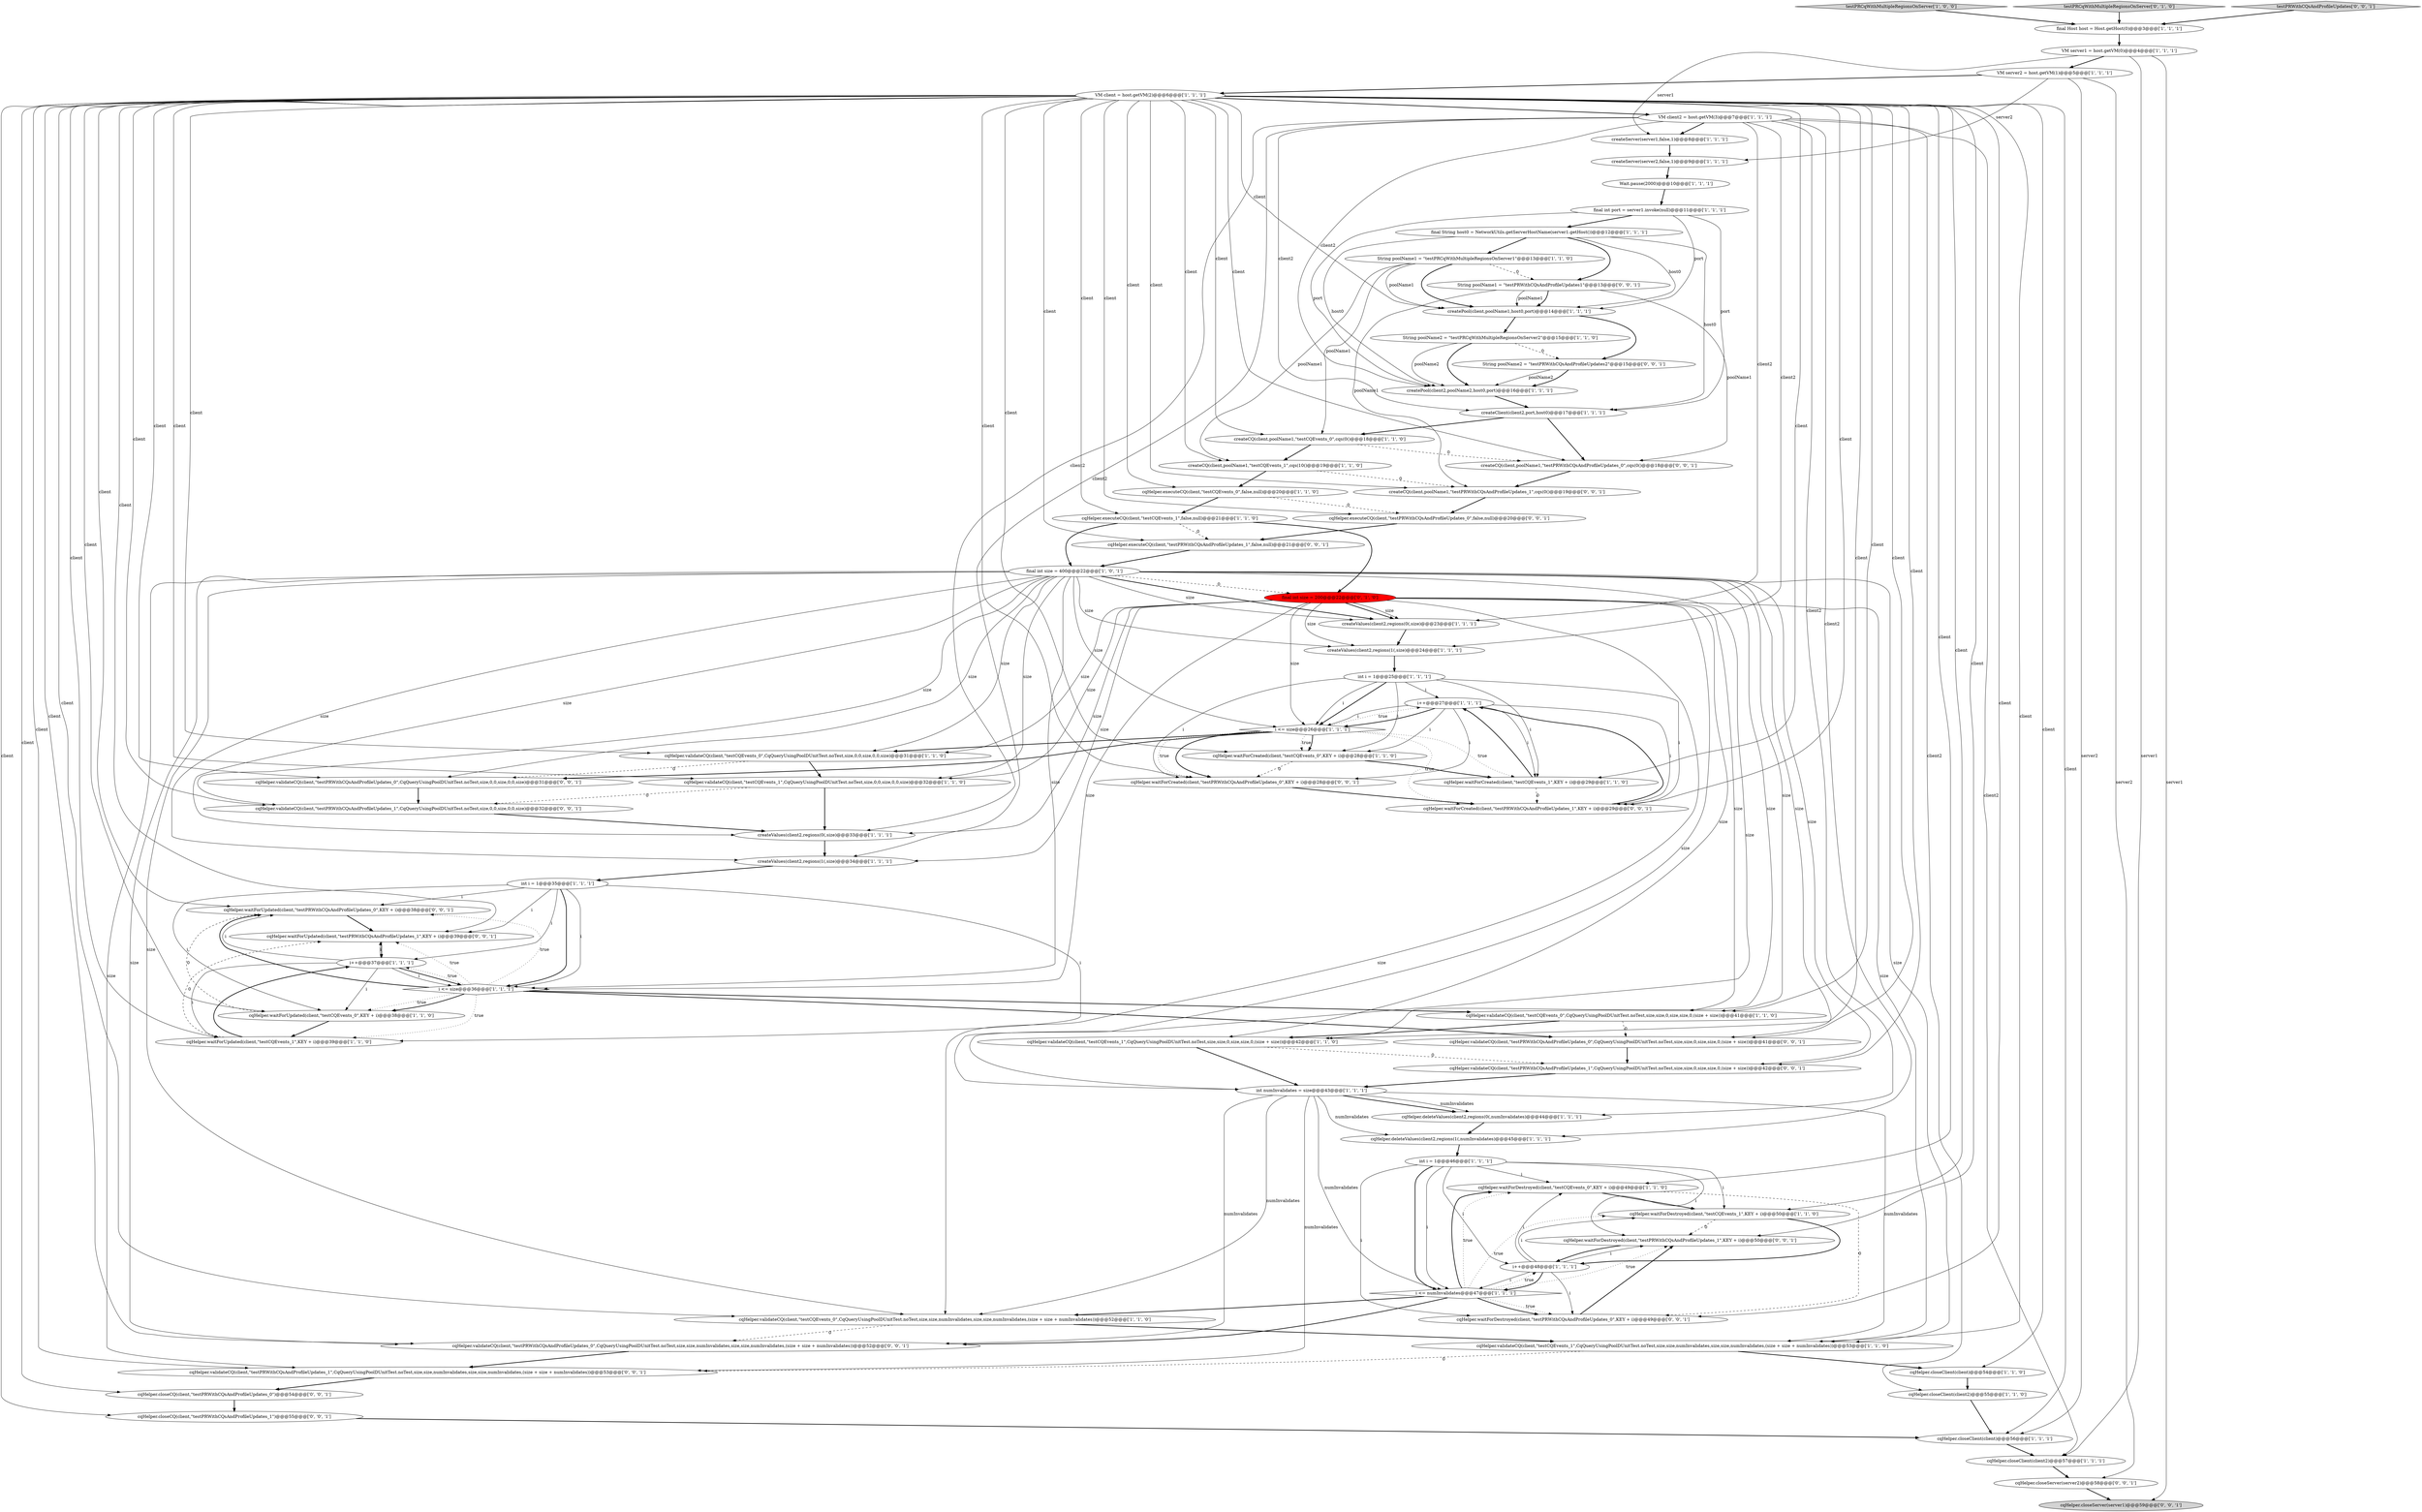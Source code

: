 digraph {
20 [style = filled, label = "cqHelper.executeCQ(client,\"testCQEvents_1\",false,null)@@@21@@@['1', '1', '0']", fillcolor = white, shape = ellipse image = "AAA0AAABBB1BBB"];
49 [style = filled, label = "cqHelper.waitForDestroyed(client,\"testCQEvents_0\",KEY + i)@@@49@@@['1', '1', '0']", fillcolor = white, shape = ellipse image = "AAA0AAABBB1BBB"];
56 [style = filled, label = "String poolName1 = \"testPRWithCQsAndProfileUpdates1\"@@@13@@@['0', '0', '1']", fillcolor = white, shape = ellipse image = "AAA0AAABBB3BBB"];
31 [style = filled, label = "cqHelper.deleteValues(client2,regions(0(,numInvalidates)@@@44@@@['1', '1', '1']", fillcolor = white, shape = ellipse image = "AAA0AAABBB1BBB"];
72 [style = filled, label = "createCQ(client,poolName1,\"testPRWithCQsAndProfileUpdates_1\",cqs(0()@@@19@@@['0', '0', '1']", fillcolor = white, shape = ellipse image = "AAA0AAABBB3BBB"];
10 [style = filled, label = "String poolName2 = \"testPRCqWithMultipleRegionsOnServer2\"@@@15@@@['1', '1', '0']", fillcolor = white, shape = ellipse image = "AAA0AAABBB1BBB"];
1 [style = filled, label = "createValues(client2,regions(1(,size)@@@24@@@['1', '1', '1']", fillcolor = white, shape = ellipse image = "AAA0AAABBB1BBB"];
2 [style = filled, label = "cqHelper.waitForDestroyed(client,\"testCQEvents_1\",KEY + i)@@@50@@@['1', '1', '0']", fillcolor = white, shape = ellipse image = "AAA0AAABBB1BBB"];
23 [style = filled, label = "i <= numInvalidates@@@47@@@['1', '1', '1']", fillcolor = white, shape = diamond image = "AAA0AAABBB1BBB"];
24 [style = filled, label = "createValues(client2,regions(0(,size)@@@23@@@['1', '1', '1']", fillcolor = white, shape = ellipse image = "AAA0AAABBB1BBB"];
34 [style = filled, label = "cqHelper.deleteValues(client2,regions(1(,numInvalidates)@@@45@@@['1', '1', '1']", fillcolor = white, shape = ellipse image = "AAA0AAABBB1BBB"];
15 [style = filled, label = "createPool(client2,poolName2,host0,port)@@@16@@@['1', '1', '1']", fillcolor = white, shape = ellipse image = "AAA0AAABBB1BBB"];
36 [style = filled, label = "VM server1 = host.getVM(0)@@@4@@@['1', '1', '1']", fillcolor = white, shape = ellipse image = "AAA0AAABBB1BBB"];
38 [style = filled, label = "cqHelper.validateCQ(client,\"testCQEvents_1\",CqQueryUsingPoolDUnitTest.noTest,size,size,0,size,size,0,(size + size))@@@42@@@['1', '1', '0']", fillcolor = white, shape = ellipse image = "AAA0AAABBB1BBB"];
51 [style = filled, label = "int i = 1@@@25@@@['1', '1', '1']", fillcolor = white, shape = ellipse image = "AAA0AAABBB1BBB"];
70 [style = filled, label = "cqHelper.closeCQ(client,\"testPRWithCQsAndProfileUpdates_0\")@@@54@@@['0', '0', '1']", fillcolor = white, shape = ellipse image = "AAA0AAABBB3BBB"];
71 [style = filled, label = "String poolName2 = \"testPRWithCQsAndProfileUpdates2\"@@@15@@@['0', '0', '1']", fillcolor = white, shape = ellipse image = "AAA0AAABBB3BBB"];
74 [style = filled, label = "cqHelper.waitForUpdated(client,\"testPRWithCQsAndProfileUpdates_0\",KEY + i)@@@38@@@['0', '0', '1']", fillcolor = white, shape = ellipse image = "AAA0AAABBB3BBB"];
21 [style = filled, label = "testPRCqWithMultipleRegionsOnServer['1', '0', '0']", fillcolor = lightgray, shape = diamond image = "AAA0AAABBB1BBB"];
42 [style = filled, label = "cqHelper.waitForUpdated(client,\"testCQEvents_0\",KEY + i)@@@38@@@['1', '1', '0']", fillcolor = white, shape = ellipse image = "AAA0AAABBB1BBB"];
29 [style = filled, label = "cqHelper.closeClient(client)@@@54@@@['1', '1', '0']", fillcolor = white, shape = ellipse image = "AAA0AAABBB1BBB"];
48 [style = filled, label = "createValues(client2,regions(0(,size)@@@33@@@['1', '1', '1']", fillcolor = white, shape = ellipse image = "AAA0AAABBB1BBB"];
18 [style = filled, label = "createServer(server1,false,1)@@@8@@@['1', '1', '1']", fillcolor = white, shape = ellipse image = "AAA0AAABBB1BBB"];
4 [style = filled, label = "cqHelper.validateCQ(client,\"testCQEvents_1\",CqQueryUsingPoolDUnitTest.noTest,size,size,numInvalidates,size,size,numInvalidates,(size + size + numInvalidates))@@@53@@@['1', '1', '0']", fillcolor = white, shape = ellipse image = "AAA0AAABBB1BBB"];
8 [style = filled, label = "final Host host = Host.getHost(0)@@@3@@@['1', '1', '1']", fillcolor = white, shape = ellipse image = "AAA0AAABBB1BBB"];
26 [style = filled, label = "final int port = server1.invoke(null)@@@11@@@['1', '1', '1']", fillcolor = white, shape = ellipse image = "AAA0AAABBB1BBB"];
52 [style = filled, label = "cqHelper.closeClient(client2)@@@57@@@['1', '1', '1']", fillcolor = white, shape = ellipse image = "AAA0AAABBB1BBB"];
32 [style = filled, label = "Wait.pause(2000)@@@10@@@['1', '1', '1']", fillcolor = white, shape = ellipse image = "AAA0AAABBB1BBB"];
16 [style = filled, label = "cqHelper.validateCQ(client,\"testCQEvents_0\",CqQueryUsingPoolDUnitTest.noTest,size,size,numInvalidates,size,size,numInvalidates,(size + size + numInvalidates))@@@52@@@['1', '1', '0']", fillcolor = white, shape = ellipse image = "AAA0AAABBB1BBB"];
55 [style = filled, label = "createCQ(client,poolName1,\"testPRWithCQsAndProfileUpdates_0\",cqs(0()@@@18@@@['0', '0', '1']", fillcolor = white, shape = ellipse image = "AAA0AAABBB3BBB"];
14 [style = filled, label = "cqHelper.validateCQ(client,\"testCQEvents_1\",CqQueryUsingPoolDUnitTest.noTest,size,0,0,size,0,0,size)@@@32@@@['1', '1', '0']", fillcolor = white, shape = ellipse image = "AAA0AAABBB1BBB"];
25 [style = filled, label = "i++@@@27@@@['1', '1', '1']", fillcolor = white, shape = ellipse image = "AAA0AAABBB1BBB"];
44 [style = filled, label = "int i = 1@@@46@@@['1', '1', '1']", fillcolor = white, shape = ellipse image = "AAA0AAABBB1BBB"];
69 [style = filled, label = "cqHelper.validateCQ(client,\"testPRWithCQsAndProfileUpdates_1\",CqQueryUsingPoolDUnitTest.noTest,size,size,0,size,size,0,(size + size))@@@42@@@['0', '0', '1']", fillcolor = white, shape = ellipse image = "AAA0AAABBB3BBB"];
30 [style = filled, label = "cqHelper.waitForUpdated(client,\"testCQEvents_1\",KEY + i)@@@39@@@['1', '1', '0']", fillcolor = white, shape = ellipse image = "AAA0AAABBB1BBB"];
22 [style = filled, label = "final String host0 = NetworkUtils.getServerHostName(server1.getHost())@@@12@@@['1', '1', '1']", fillcolor = white, shape = ellipse image = "AAA0AAABBB1BBB"];
35 [style = filled, label = "cqHelper.closeClient(client)@@@56@@@['1', '1', '1']", fillcolor = white, shape = ellipse image = "AAA0AAABBB1BBB"];
41 [style = filled, label = "cqHelper.validateCQ(client,\"testCQEvents_0\",CqQueryUsingPoolDUnitTest.noTest,size,0,0,size,0,0,size)@@@31@@@['1', '1', '0']", fillcolor = white, shape = ellipse image = "AAA0AAABBB1BBB"];
3 [style = filled, label = "cqHelper.waitForCreated(client,\"testCQEvents_0\",KEY + i)@@@28@@@['1', '1', '0']", fillcolor = white, shape = ellipse image = "AAA0AAABBB1BBB"];
33 [style = filled, label = "cqHelper.executeCQ(client,\"testCQEvents_0\",false,null)@@@20@@@['1', '1', '0']", fillcolor = white, shape = ellipse image = "AAA0AAABBB1BBB"];
11 [style = filled, label = "createClient(client2,port,host0)@@@17@@@['1', '1', '1']", fillcolor = white, shape = ellipse image = "AAA0AAABBB1BBB"];
13 [style = filled, label = "VM client2 = host.getVM(3)@@@7@@@['1', '1', '1']", fillcolor = white, shape = ellipse image = "AAA0AAABBB1BBB"];
43 [style = filled, label = "VM client = host.getVM(2)@@@6@@@['1', '1', '1']", fillcolor = white, shape = ellipse image = "AAA0AAABBB1BBB"];
45 [style = filled, label = "i++@@@37@@@['1', '1', '1']", fillcolor = white, shape = ellipse image = "AAA0AAABBB1BBB"];
73 [style = filled, label = "cqHelper.validateCQ(client,\"testPRWithCQsAndProfileUpdates_0\",CqQueryUsingPoolDUnitTest.noTest,size,0,0,size,0,0,size)@@@31@@@['0', '0', '1']", fillcolor = white, shape = ellipse image = "AAA0AAABBB3BBB"];
0 [style = filled, label = "i <= size@@@26@@@['1', '1', '1']", fillcolor = white, shape = diamond image = "AAA0AAABBB1BBB"];
6 [style = filled, label = "createCQ(client,poolName1,\"testCQEvents_1\",cqs(10()@@@19@@@['1', '1', '0']", fillcolor = white, shape = ellipse image = "AAA0AAABBB1BBB"];
27 [style = filled, label = "createValues(client2,regions(1(,size)@@@34@@@['1', '1', '1']", fillcolor = white, shape = ellipse image = "AAA0AAABBB1BBB"];
59 [style = filled, label = "cqHelper.executeCQ(client,\"testPRWithCQsAndProfileUpdates_1\",false,null)@@@21@@@['0', '0', '1']", fillcolor = white, shape = ellipse image = "AAA0AAABBB3BBB"];
28 [style = filled, label = "createServer(server2,false,1)@@@9@@@['1', '1', '1']", fillcolor = white, shape = ellipse image = "AAA0AAABBB1BBB"];
62 [style = filled, label = "cqHelper.validateCQ(client,\"testPRWithCQsAndProfileUpdates_1\",CqQueryUsingPoolDUnitTest.noTest,size,0,0,size,0,0,size)@@@32@@@['0', '0', '1']", fillcolor = white, shape = ellipse image = "AAA0AAABBB3BBB"];
40 [style = filled, label = "i <= size@@@36@@@['1', '1', '1']", fillcolor = white, shape = diamond image = "AAA0AAABBB1BBB"];
47 [style = filled, label = "createPool(client,poolName1,host0,port)@@@14@@@['1', '1', '1']", fillcolor = white, shape = ellipse image = "AAA0AAABBB1BBB"];
57 [style = filled, label = "cqHelper.waitForCreated(client,\"testPRWithCQsAndProfileUpdates_0\",KEY + i)@@@28@@@['0', '0', '1']", fillcolor = white, shape = ellipse image = "AAA0AAABBB3BBB"];
7 [style = filled, label = "cqHelper.waitForCreated(client,\"testCQEvents_1\",KEY + i)@@@29@@@['1', '1', '0']", fillcolor = white, shape = ellipse image = "AAA0AAABBB1BBB"];
63 [style = filled, label = "cqHelper.validateCQ(client,\"testPRWithCQsAndProfileUpdates_1\",CqQueryUsingPoolDUnitTest.noTest,size,size,numInvalidates,size,size,numInvalidates,(size + size + numInvalidates))@@@53@@@['0', '0', '1']", fillcolor = white, shape = ellipse image = "AAA0AAABBB3BBB"];
53 [style = filled, label = "final int size = 200@@@22@@@['0', '1', '0']", fillcolor = red, shape = ellipse image = "AAA1AAABBB2BBB"];
54 [style = filled, label = "testPRCqWithMultipleRegionsOnServer['0', '1', '0']", fillcolor = lightgray, shape = diamond image = "AAA0AAABBB2BBB"];
50 [style = filled, label = "int numInvalidates = size@@@43@@@['1', '1', '1']", fillcolor = white, shape = ellipse image = "AAA0AAABBB1BBB"];
58 [style = filled, label = "cqHelper.executeCQ(client,\"testPRWithCQsAndProfileUpdates_0\",false,null)@@@20@@@['0', '0', '1']", fillcolor = white, shape = ellipse image = "AAA0AAABBB3BBB"];
66 [style = filled, label = "cqHelper.closeCQ(client,\"testPRWithCQsAndProfileUpdates_1\")@@@55@@@['0', '0', '1']", fillcolor = white, shape = ellipse image = "AAA0AAABBB3BBB"];
68 [style = filled, label = "cqHelper.closeServer(server1)@@@59@@@['0', '0', '1']", fillcolor = lightgray, shape = ellipse image = "AAA0AAABBB3BBB"];
37 [style = filled, label = "VM server2 = host.getVM(1)@@@5@@@['1', '1', '1']", fillcolor = white, shape = ellipse image = "AAA0AAABBB1BBB"];
77 [style = filled, label = "cqHelper.waitForDestroyed(client,\"testPRWithCQsAndProfileUpdates_1\",KEY + i)@@@50@@@['0', '0', '1']", fillcolor = white, shape = ellipse image = "AAA0AAABBB3BBB"];
61 [style = filled, label = "cqHelper.waitForCreated(client,\"testPRWithCQsAndProfileUpdates_1\",KEY + i)@@@29@@@['0', '0', '1']", fillcolor = white, shape = ellipse image = "AAA0AAABBB3BBB"];
9 [style = filled, label = "final int size = 400@@@22@@@['1', '0', '1']", fillcolor = white, shape = ellipse image = "AAA0AAABBB1BBB"];
39 [style = filled, label = "String poolName1 = \"testPRCqWithMultipleRegionsOnServer1\"@@@13@@@['1', '1', '0']", fillcolor = white, shape = ellipse image = "AAA0AAABBB1BBB"];
67 [style = filled, label = "cqHelper.closeServer(server2)@@@58@@@['0', '0', '1']", fillcolor = white, shape = ellipse image = "AAA0AAABBB3BBB"];
46 [style = filled, label = "createCQ(client,poolName1,\"testCQEvents_0\",cqs(0()@@@18@@@['1', '1', '0']", fillcolor = white, shape = ellipse image = "AAA0AAABBB1BBB"];
64 [style = filled, label = "cqHelper.validateCQ(client,\"testPRWithCQsAndProfileUpdates_0\",CqQueryUsingPoolDUnitTest.noTest,size,size,numInvalidates,size,size,numInvalidates,(size + size + numInvalidates))@@@52@@@['0', '0', '1']", fillcolor = white, shape = ellipse image = "AAA0AAABBB3BBB"];
76 [style = filled, label = "testPRWithCQsAndProfileUpdates['0', '0', '1']", fillcolor = lightgray, shape = diamond image = "AAA0AAABBB3BBB"];
75 [style = filled, label = "cqHelper.waitForDestroyed(client,\"testPRWithCQsAndProfileUpdates_0\",KEY + i)@@@49@@@['0', '0', '1']", fillcolor = white, shape = ellipse image = "AAA0AAABBB3BBB"];
60 [style = filled, label = "cqHelper.waitForUpdated(client,\"testPRWithCQsAndProfileUpdates_1\",KEY + i)@@@39@@@['0', '0', '1']", fillcolor = white, shape = ellipse image = "AAA0AAABBB3BBB"];
19 [style = filled, label = "i++@@@48@@@['1', '1', '1']", fillcolor = white, shape = ellipse image = "AAA0AAABBB1BBB"];
17 [style = filled, label = "cqHelper.closeClient(client2)@@@55@@@['1', '1', '0']", fillcolor = white, shape = ellipse image = "AAA0AAABBB1BBB"];
65 [style = filled, label = "cqHelper.validateCQ(client,\"testPRWithCQsAndProfileUpdates_0\",CqQueryUsingPoolDUnitTest.noTest,size,size,0,size,size,0,(size + size))@@@41@@@['0', '0', '1']", fillcolor = white, shape = ellipse image = "AAA0AAABBB3BBB"];
5 [style = filled, label = "cqHelper.validateCQ(client,\"testCQEvents_0\",CqQueryUsingPoolDUnitTest.noTest,size,size,0,size,size,0,(size + size))@@@41@@@['1', '1', '0']", fillcolor = white, shape = ellipse image = "AAA0AAABBB1BBB"];
12 [style = filled, label = "int i = 1@@@35@@@['1', '1', '1']", fillcolor = white, shape = ellipse image = "AAA0AAABBB1BBB"];
39->47 [style = solid, label="poolName1"];
55->72 [style = bold, label=""];
9->38 [style = solid, label="size"];
70->66 [style = bold, label=""];
43->62 [style = solid, label="client"];
20->9 [style = bold, label=""];
56->55 [style = solid, label="poolName1"];
73->62 [style = bold, label=""];
50->34 [style = solid, label="numInvalidates"];
37->28 [style = solid, label="server2"];
9->48 [style = solid, label="size"];
59->9 [style = bold, label=""];
45->42 [style = solid, label="i"];
44->2 [style = solid, label="i"];
21->8 [style = bold, label=""];
42->74 [style = dashed, label="0"];
22->11 [style = solid, label="host0"];
43->49 [style = solid, label="client"];
50->16 [style = solid, label="numInvalidates"];
47->10 [style = bold, label=""];
25->57 [style = solid, label="i"];
11->46 [style = bold, label=""];
36->18 [style = solid, label="server1"];
9->27 [style = solid, label="size"];
9->50 [style = solid, label="size"];
5->38 [style = bold, label=""];
48->27 [style = bold, label=""];
53->50 [style = solid, label="size"];
43->20 [style = solid, label="client"];
0->25 [style = dotted, label="true"];
23->77 [style = dotted, label="true"];
26->22 [style = bold, label=""];
9->4 [style = solid, label="size"];
56->47 [style = bold, label=""];
43->30 [style = solid, label="client"];
61->25 [style = bold, label=""];
38->50 [style = bold, label=""];
69->50 [style = bold, label=""];
44->23 [style = bold, label=""];
13->15 [style = solid, label="client2"];
12->40 [style = bold, label=""];
37->43 [style = bold, label=""];
8->36 [style = bold, label=""];
13->31 [style = solid, label="client2"];
43->42 [style = solid, label="client"];
12->40 [style = solid, label="i"];
53->40 [style = solid, label="size"];
15->11 [style = bold, label=""];
43->57 [style = solid, label="client"];
52->67 [style = bold, label=""];
43->35 [style = solid, label="client"];
67->68 [style = bold, label=""];
65->69 [style = bold, label=""];
53->0 [style = solid, label="size"];
58->59 [style = bold, label=""];
9->1 [style = solid, label="size"];
75->77 [style = bold, label=""];
39->47 [style = bold, label=""];
9->5 [style = solid, label="size"];
50->31 [style = solid, label="numInvalidates"];
9->63 [style = solid, label="size"];
44->75 [style = solid, label="i"];
0->3 [style = dotted, label="true"];
22->15 [style = solid, label="host0"];
12->45 [style = solid, label="i"];
43->61 [style = solid, label="client"];
9->16 [style = solid, label="size"];
9->24 [style = bold, label=""];
14->48 [style = bold, label=""];
51->25 [style = solid, label="i"];
43->60 [style = solid, label="client"];
50->23 [style = solid, label="numInvalidates"];
0->7 [style = dotted, label="true"];
17->35 [style = bold, label=""];
0->3 [style = bold, label=""];
71->15 [style = solid, label="poolName2"];
23->49 [style = bold, label=""];
13->24 [style = solid, label="client2"];
12->30 [style = solid, label="i"];
57->61 [style = bold, label=""];
27->12 [style = bold, label=""];
6->72 [style = dashed, label="0"];
10->15 [style = solid, label="poolName2"];
46->6 [style = bold, label=""];
40->74 [style = bold, label=""];
40->30 [style = dotted, label="true"];
51->0 [style = bold, label=""];
53->4 [style = solid, label="size"];
23->19 [style = dotted, label="true"];
50->64 [style = solid, label="numInvalidates"];
19->49 [style = solid, label="i"];
53->14 [style = solid, label="size"];
32->26 [style = bold, label=""];
18->28 [style = bold, label=""];
66->35 [style = bold, label=""];
13->11 [style = solid, label="client2"];
35->52 [style = bold, label=""];
45->40 [style = solid, label="i"];
23->2 [style = dotted, label="true"];
0->57 [style = dotted, label="true"];
44->49 [style = solid, label="i"];
43->13 [style = bold, label=""];
44->77 [style = solid, label="i"];
9->0 [style = solid, label="size"];
43->14 [style = solid, label="client"];
53->48 [style = solid, label="size"];
4->63 [style = dashed, label="0"];
40->5 [style = bold, label=""];
3->7 [style = bold, label=""];
37->35 [style = solid, label="server2"];
56->47 [style = solid, label="poolName1"];
50->31 [style = bold, label=""];
1->51 [style = bold, label=""];
13->34 [style = solid, label="client2"];
53->24 [style = bold, label=""];
10->71 [style = dashed, label="0"];
53->27 [style = solid, label="size"];
23->64 [style = bold, label=""];
62->48 [style = bold, label=""];
13->17 [style = solid, label="client2"];
43->66 [style = solid, label="client"];
36->37 [style = bold, label=""];
26->11 [style = solid, label="port"];
53->24 [style = solid, label="size"];
40->65 [style = bold, label=""];
43->38 [style = solid, label="client"];
25->7 [style = solid, label="i"];
43->59 [style = solid, label="client"];
43->3 [style = solid, label="client"];
53->16 [style = solid, label="size"];
9->41 [style = solid, label="size"];
13->18 [style = bold, label=""];
76->8 [style = bold, label=""];
9->14 [style = solid, label="size"];
13->52 [style = solid, label="client2"];
40->42 [style = dotted, label="true"];
25->0 [style = bold, label=""];
43->7 [style = solid, label="client"];
0->57 [style = bold, label=""];
43->33 [style = solid, label="client"];
44->19 [style = solid, label="i"];
29->17 [style = bold, label=""];
23->75 [style = bold, label=""];
45->60 [style = solid, label="i"];
36->52 [style = solid, label="server1"];
2->77 [style = dashed, label="0"];
40->74 [style = dotted, label="true"];
3->57 [style = dashed, label="0"];
20->59 [style = dashed, label="0"];
43->46 [style = solid, label="client"];
9->40 [style = solid, label="size"];
19->77 [style = solid, label="i"];
9->69 [style = solid, label="size"];
13->48 [style = solid, label="client2"];
38->69 [style = dashed, label="0"];
43->29 [style = solid, label="client"];
63->70 [style = bold, label=""];
43->4 [style = solid, label="client"];
71->15 [style = bold, label=""];
43->75 [style = solid, label="client"];
19->75 [style = solid, label="i"];
4->29 [style = bold, label=""];
9->24 [style = solid, label="size"];
43->65 [style = solid, label="client"];
36->68 [style = solid, label="server1"];
31->34 [style = bold, label=""];
41->73 [style = dashed, label="0"];
28->32 [style = bold, label=""];
53->41 [style = solid, label="size"];
0->41 [style = bold, label=""];
54->8 [style = bold, label=""];
37->67 [style = solid, label="server2"];
43->47 [style = solid, label="client"];
26->15 [style = solid, label="port"];
6->33 [style = bold, label=""];
26->47 [style = solid, label="port"];
43->64 [style = solid, label="client"];
9->64 [style = solid, label="size"];
39->46 [style = solid, label="poolName1"];
34->44 [style = bold, label=""];
74->60 [style = bold, label=""];
12->74 [style = solid, label="i"];
12->60 [style = solid, label="i"];
22->39 [style = bold, label=""];
49->2 [style = bold, label=""];
43->73 [style = solid, label="client"];
11->55 [style = bold, label=""];
24->1 [style = bold, label=""];
43->70 [style = solid, label="client"];
16->4 [style = bold, label=""];
39->6 [style = solid, label="poolName1"];
33->58 [style = dashed, label="0"];
22->47 [style = solid, label="host0"];
41->14 [style = bold, label=""];
45->40 [style = bold, label=""];
19->23 [style = solid, label="i"];
50->4 [style = solid, label="numInvalidates"];
53->38 [style = solid, label="size"];
9->62 [style = solid, label="size"];
12->42 [style = solid, label="i"];
7->61 [style = dashed, label="0"];
51->7 [style = solid, label="i"];
39->56 [style = dashed, label="0"];
43->74 [style = solid, label="client"];
23->16 [style = bold, label=""];
2->19 [style = bold, label=""];
0->73 [style = bold, label=""];
10->15 [style = bold, label=""];
33->20 [style = bold, label=""];
22->56 [style = bold, label=""];
43->5 [style = solid, label="client"];
43->2 [style = solid, label="client"];
25->61 [style = solid, label="i"];
25->0 [style = solid, label="i"];
43->16 [style = solid, label="client"];
43->72 [style = solid, label="client"];
43->63 [style = solid, label="client"];
23->75 [style = dotted, label="true"];
14->62 [style = dashed, label="0"];
64->63 [style = bold, label=""];
9->73 [style = solid, label="size"];
40->60 [style = dotted, label="true"];
30->60 [style = dashed, label="0"];
45->30 [style = solid, label="i"];
0->61 [style = dotted, label="true"];
46->55 [style = dashed, label="0"];
50->63 [style = solid, label="numInvalidates"];
20->53 [style = bold, label=""];
53->1 [style = solid, label="size"];
53->5 [style = solid, label="size"];
51->57 [style = solid, label="i"];
47->71 [style = bold, label=""];
13->1 [style = solid, label="client2"];
19->2 [style = solid, label="i"];
43->77 [style = solid, label="client"];
60->45 [style = bold, label=""];
51->0 [style = solid, label="i"];
43->69 [style = solid, label="client"];
9->65 [style = solid, label="size"];
43->58 [style = solid, label="client"];
23->49 [style = dotted, label="true"];
43->55 [style = solid, label="client"];
42->30 [style = bold, label=""];
19->23 [style = bold, label=""];
72->58 [style = bold, label=""];
51->3 [style = solid, label="i"];
45->74 [style = solid, label="i"];
51->61 [style = solid, label="i"];
49->75 [style = dashed, label="0"];
77->19 [style = bold, label=""];
43->6 [style = solid, label="client"];
7->25 [style = bold, label=""];
25->3 [style = solid, label="i"];
40->45 [style = dotted, label="true"];
13->27 [style = solid, label="client2"];
9->53 [style = dashed, label="0"];
40->42 [style = bold, label=""];
44->23 [style = solid, label="i"];
5->65 [style = dashed, label="0"];
16->64 [style = dashed, label="0"];
30->45 [style = bold, label=""];
43->41 [style = solid, label="client"];
56->72 [style = solid, label="poolName1"];
}
